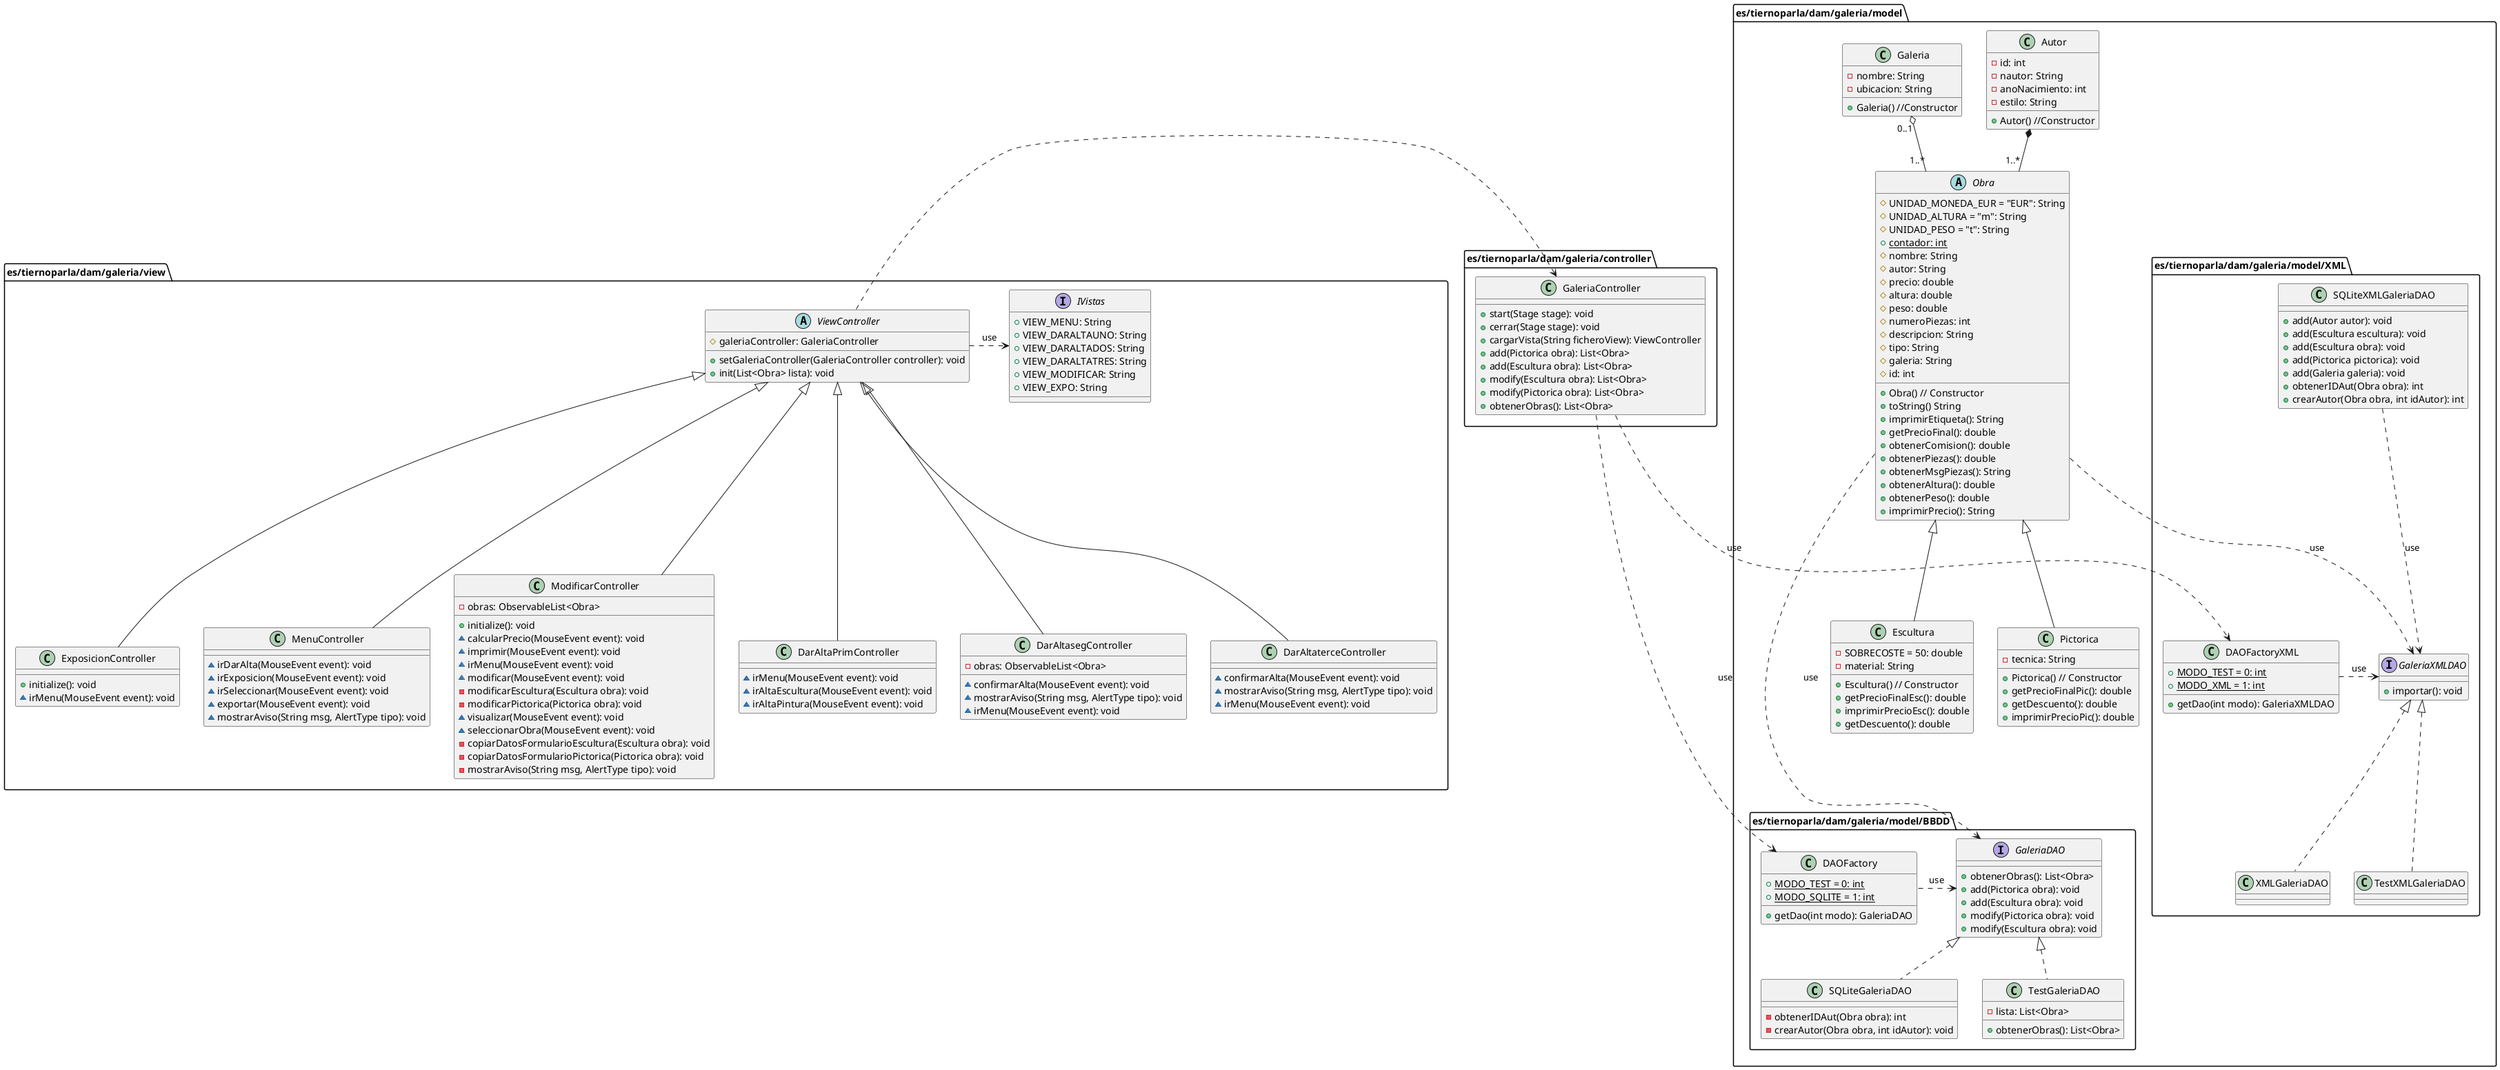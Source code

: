 @startuml Clases 

package es/tiernoparla/dam/galeria/view{
    
    abstract class ViewController {
        #galeriaController: GaleriaController
        +setGaleriaController(GaleriaController controller): void
        +init(List<Obra> lista): void
    }

    class DarAltaPrimController extends ViewController {
        ~irMenu(MouseEvent event): void
        ~irAltaEscultura(MouseEvent event): void
        ~irAltaPintura(MouseEvent event): void
    }

    class DarAltasegController extends ViewController {
        -obras: ObservableList<Obra> 
        ~confirmarAlta(MouseEvent event): void
        ~mostrarAviso(String msg, AlertType tipo): void
        ~irMenu(MouseEvent event): void
    }

    class DarAltaterceController extends ViewController {
        ~confirmarAlta(MouseEvent event): void
        ~mostrarAviso(String msg, AlertType tipo): void
        ~irMenu(MouseEvent event): void
    }

    class ExposicionController extends ViewController {
        +initialize(): void
        ~irMenu(MouseEvent event): void
    }

    class MenuController extends ViewController {
        ~irDarAlta(MouseEvent event): void
        ~irExposicion(MouseEvent event): void
        ~irSeleccionar(MouseEvent event): void
        ~exportar(MouseEvent event): void
        ~mostrarAviso(String msg, AlertType tipo): void
    }

    class ModificarController extends ViewController {
        -obras: ObservableList<Obra> 
        +initialize(): void 
        ~calcularPrecio(MouseEvent event): void
        ~imprimir(MouseEvent event): void
        ~irMenu(MouseEvent event): void
        ~modificar(MouseEvent event): void
        -modificarEscultura(Escultura obra): void
        -modificarPictorica(Pictorica obra): void
        ~visualizar(MouseEvent event): void
        ~seleccionarObra(MouseEvent event): void
        -copiarDatosFormularioEscultura(Escultura obra): void
        -copiarDatosFormularioPictorica(Pictorica obra): void
        -mostrarAviso(String msg, AlertType tipo): void
    }

    interface IVistas {
        +VIEW_MENU: String
        +VIEW_DARALTAUNO: String
        +VIEW_DARALTADOS: String 
        +VIEW_DARALTATRES: String
        +VIEW_MODIFICAR: String 
        +VIEW_EXPO: String 

    }

    ViewController .> IVistas: use

}

package es/tiernoparla/dam/galeria/controller{

    ViewController .> GaleriaController

    class GaleriaController{
        +start(Stage stage): void
        +cerrar(Stage stage): void
        +cargarVista(String ficheroView): ViewController
        +add(Pictorica obra): List<Obra>
        +add(Escultura obra): List<Obra>
        +modify(Escultura obra): List<Obra>
        +modify(Pictorica obra): List<Obra>
        +obtenerObras(): List<Obra>
    }
}

package es/tiernoparla/dam/galeria/model{

    abstract class Obra {
        #UNIDAD_MONEDA_EUR = "EUR": String
        #UNIDAD_ALTURA = "m": String
        #UNIDAD_PESO = "t": String
        +{static}contador: int
        #nombre: String
        #autor: String
        #precio: double
        #altura: double
        #peso: double
        #numeroPiezas: int
        #descripcion: String 
        #tipo: String
        #galeria: String
        #id: int
        +Obra() // Constructor
        +toString() String
        +imprimirEtiqueta(): String
        +getPrecioFinal(): double
        +obtenerComision(): double
        +obtenerPiezas(): double
        +obtenerMsgPiezas(): String
        +obtenerAltura(): double
        +obtenerPeso(): double
        +imprimirPrecio(): String
    }
    class Escultura extends Obra {
        -SOBRECOSTE = 50: double
        -material: String
        +Escultura() // Constructor
        +getPrecioFinalEsc(): double
        +imprimirPrecioEsc(): double
        +getDescuento(): double
    }
    class Pictorica extends Obra {
        -tecnica: String
        +Pictorica() // Constructor
        +getPrecioFinalPic(): double
        +getDescuento(): double
        +imprimirPrecioPic(): double
    }
    class Autor {
        -id: int
        -nautor: String
        -anoNacimiento: int
        -estilo: String
        +Autor() //Constructor
    }
    class Galeria {
        -nombre: String
        -ubicacion: String
        +Galeria() //Constructor
    }

    package es/tiernoparla/dam/galeria/model/BBDD {
        interface GaleriaDAO {
            +obtenerObras(): List<Obra> 
            +add(Pictorica obra): void
            +add(Escultura obra): void 
            +modify(Pictorica obra): void 
            +modify(Escultura obra): void 
        }
        class SQLiteGaleriaDAO implements GaleriaDAO {
            -obtenerIDAut(Obra obra): int
            -crearAutor(Obra obra, int idAutor): void
        }
        class DAOFactory{
            +{static}MODO_TEST = 0: int
            +{static}MODO_SQLITE = 1: int
            +getDao(int modo): GaleriaDAO
        }
        class TestGaleriaDAO implements GaleriaDAO {
            -lista: List<Obra>
            +obtenerObras(): List<Obra>
        }
    }

    package es/tiernoparla/dam/galeria/model/XML {
        interface GaleriaXMLDAO {
            +importar(): void
        }
        class SQLiteXMLGaleriaDAO {
            +add(Autor autor): void
            +add(Escultura escultura): void
            +add(Escultura obra): void
            +add(Pictorica pictorica): void
            +add(Galeria galeria): void
            +obtenerIDAut(Obra obra): int
            +crearAutor(Obra obra, int idAutor): int
        }
        class DAOFactoryXML {
            +{static}MODO_TEST = 0: int
            +{static}MODO_XML = 1: int
            +getDao(int modo): GaleriaXMLDAO
        }
        class XMLGaleriaDAO implements GaleriaXMLDAO {}
        class TestXMLGaleriaDAO implements GaleriaXMLDAO {}
    }
    


}

GaleriaController ..> DAOFactory: use
GaleriaController ..> DAOFactoryXML: use
GaleriaDAO <. DAOFactory: use
Galeria "0..1" o-- "1..*" Obra 
Autor *-- "1..*" Obra 
Obra ...> GaleriaDAO: use
Obra ..> GaleriaXMLDAO: use
DAOFactoryXML .> GaleriaXMLDAO: use
SQLiteXMLGaleriaDAO ..> GaleriaXMLDAO: use 

@enduml